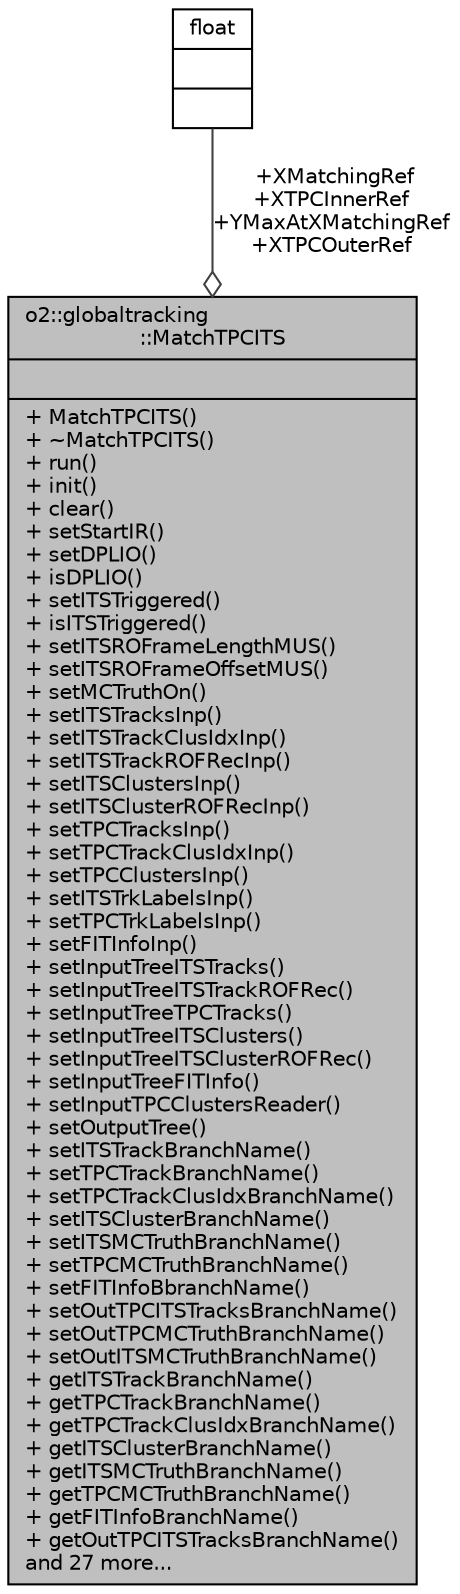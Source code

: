 digraph "o2::globaltracking::MatchTPCITS"
{
 // INTERACTIVE_SVG=YES
  bgcolor="transparent";
  edge [fontname="Helvetica",fontsize="10",labelfontname="Helvetica",labelfontsize="10"];
  node [fontname="Helvetica",fontsize="10",shape=record];
  Node1 [label="{o2::globaltracking\l::MatchTPCITS\n||+ MatchTPCITS()\l+ ~MatchTPCITS()\l+ run()\l+ init()\l+ clear()\l+ setStartIR()\l+ setDPLIO()\l+ isDPLIO()\l+ setITSTriggered()\l+ isITSTriggered()\l+ setITSROFrameLengthMUS()\l+ setITSROFrameOffsetMUS()\l+ setMCTruthOn()\l+ setITSTracksInp()\l+ setITSTrackClusIdxInp()\l+ setITSTrackROFRecInp()\l+ setITSClustersInp()\l+ setITSClusterROFRecInp()\l+ setTPCTracksInp()\l+ setTPCTrackClusIdxInp()\l+ setTPCClustersInp()\l+ setITSTrkLabelsInp()\l+ setTPCTrkLabelsInp()\l+ setFITInfoInp()\l+ setInputTreeITSTracks()\l+ setInputTreeITSTrackROFRec()\l+ setInputTreeTPCTracks()\l+ setInputTreeITSClusters()\l+ setInputTreeITSClusterROFRec()\l+ setInputTreeFITInfo()\l+ setInputTPCClustersReader()\l+ setOutputTree()\l+ setITSTrackBranchName()\l+ setTPCTrackBranchName()\l+ setTPCTrackClusIdxBranchName()\l+ setITSClusterBranchName()\l+ setITSMCTruthBranchName()\l+ setTPCMCTruthBranchName()\l+ setFITInfoBbranchName()\l+ setOutTPCITSTracksBranchName()\l+ setOutTPCMCTruthBranchName()\l+ setOutITSMCTruthBranchName()\l+ getITSTrackBranchName()\l+ getTPCTrackBranchName()\l+ getTPCTrackClusIdxBranchName()\l+ getITSClusterBranchName()\l+ getITSMCTruthBranchName()\l+ getTPCMCTruthBranchName()\l+ getFITInfoBranchName()\l+ getOutTPCITSTracksBranchName()\land 27 more...\l}",height=0.2,width=0.4,color="black", fillcolor="grey75", style="filled", fontcolor="black"];
  Node2 -> Node1 [color="grey25",fontsize="10",style="solid",label=" +XMatchingRef\n+XTPCInnerRef\n+YMaxAtXMatchingRef\n+XTPCOuterRef" ,arrowhead="odiamond",fontname="Helvetica"];
  Node2 [label="{float\n||}",height=0.2,width=0.4,color="black",URL="$d4/dc3/classfloat.html"];
}
